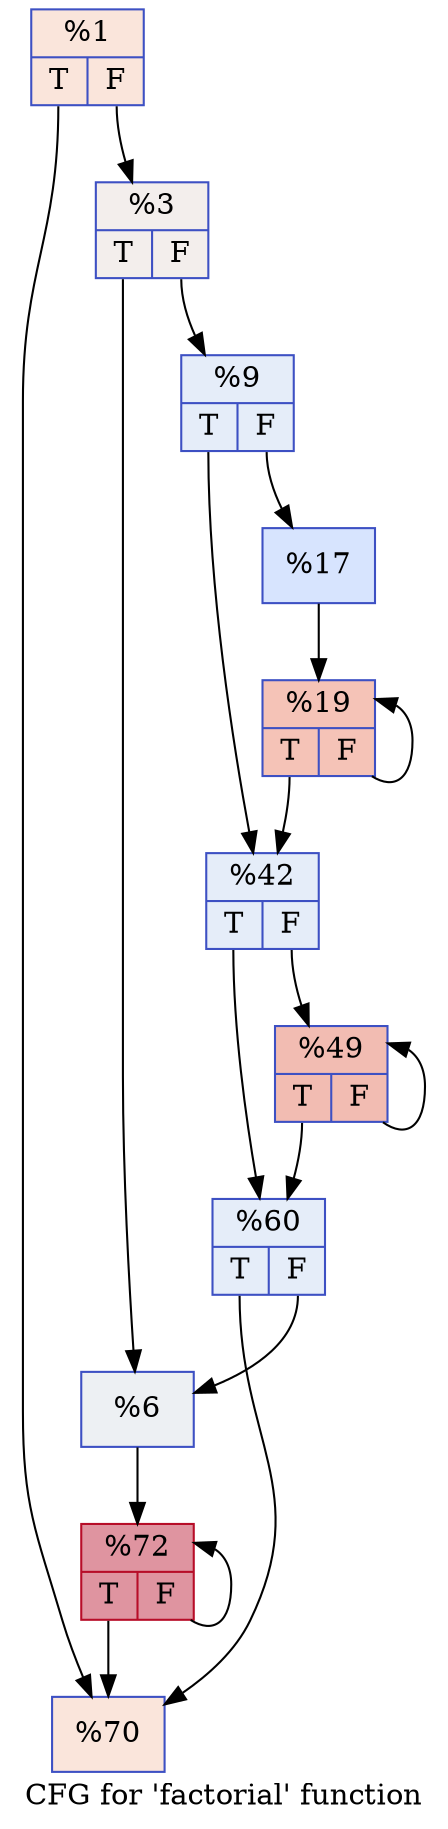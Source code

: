 digraph "CFG for 'factorial' function" {
	label="CFG for 'factorial' function";

	Node0x268b6e04f90 [shape=record,color="#3d50c3ff", style=filled, fillcolor="#f4c5ad70",label="{%1|{<s0>T|<s1>F}}"];
	Node0x268b6e04f90:s0 -> Node0x268b6e05350;
	Node0x268b6e04f90:s1 -> Node0x268b6e053f0;
	Node0x268b6e053f0 [shape=record,color="#3d50c3ff", style=filled, fillcolor="#e3d9d370",label="{%3|{<s0>T|<s1>F}}"];
	Node0x268b6e053f0:s0 -> Node0x268b6e05030;
	Node0x268b6e053f0:s1 -> Node0x268b6e044a0;
	Node0x268b6e05030 [shape=record,color="#3d50c3ff", style=filled, fillcolor="#d6dce470",label="{%6}"];
	Node0x268b6e05030 -> Node0x268b6e05080;
	Node0x268b6e044a0 [shape=record,color="#3d50c3ff", style=filled, fillcolor="#c5d6f270",label="{%9|{<s0>T|<s1>F}}"];
	Node0x268b6e044a0:s0 -> Node0x268b6e04e50;
	Node0x268b6e044a0:s1 -> Node0x268b6e04680;
	Node0x268b6e04680 [shape=record,color="#3d50c3ff", style=filled, fillcolor="#a5c3fe70",label="{%17}"];
	Node0x268b6e04680 -> Node0x268b6e04b80;
	Node0x268b6e04b80 [shape=record,color="#3d50c3ff", style=filled, fillcolor="#e8765c70",label="{%19|{<s0>T|<s1>F}}"];
	Node0x268b6e04b80:s0 -> Node0x268b6e04e50;
	Node0x268b6e04b80:s1 -> Node0x268b6e04b80;
	Node0x268b6e04e50 [shape=record,color="#3d50c3ff", style=filled, fillcolor="#c5d6f270",label="{%42|{<s0>T|<s1>F}}"];
	Node0x268b6e04e50:s0 -> Node0x268b6e04cc0;
	Node0x268b6e04e50:s1 -> Node0x268b6e05120;
	Node0x268b6e05120 [shape=record,color="#3d50c3ff", style=filled, fillcolor="#e1675170",label="{%49|{<s0>T|<s1>F}}"];
	Node0x268b6e05120:s0 -> Node0x268b6e04cc0;
	Node0x268b6e05120:s1 -> Node0x268b6e05120;
	Node0x268b6e04cc0 [shape=record,color="#3d50c3ff", style=filled, fillcolor="#c5d6f270",label="{%60|{<s0>T|<s1>F}}"];
	Node0x268b6e04cc0:s0 -> Node0x268b6e05350;
	Node0x268b6e04cc0:s1 -> Node0x268b6e05030;
	Node0x268b6e05350 [shape=record,color="#3d50c3ff", style=filled, fillcolor="#f4c5ad70",label="{%70}"];
	Node0x268b6e05080 [shape=record,color="#b70d28ff", style=filled, fillcolor="#b70d2870",label="{%72|{<s0>T|<s1>F}}"];
	Node0x268b6e05080:s0 -> Node0x268b6e05350;
	Node0x268b6e05080:s1 -> Node0x268b6e05080;
}
